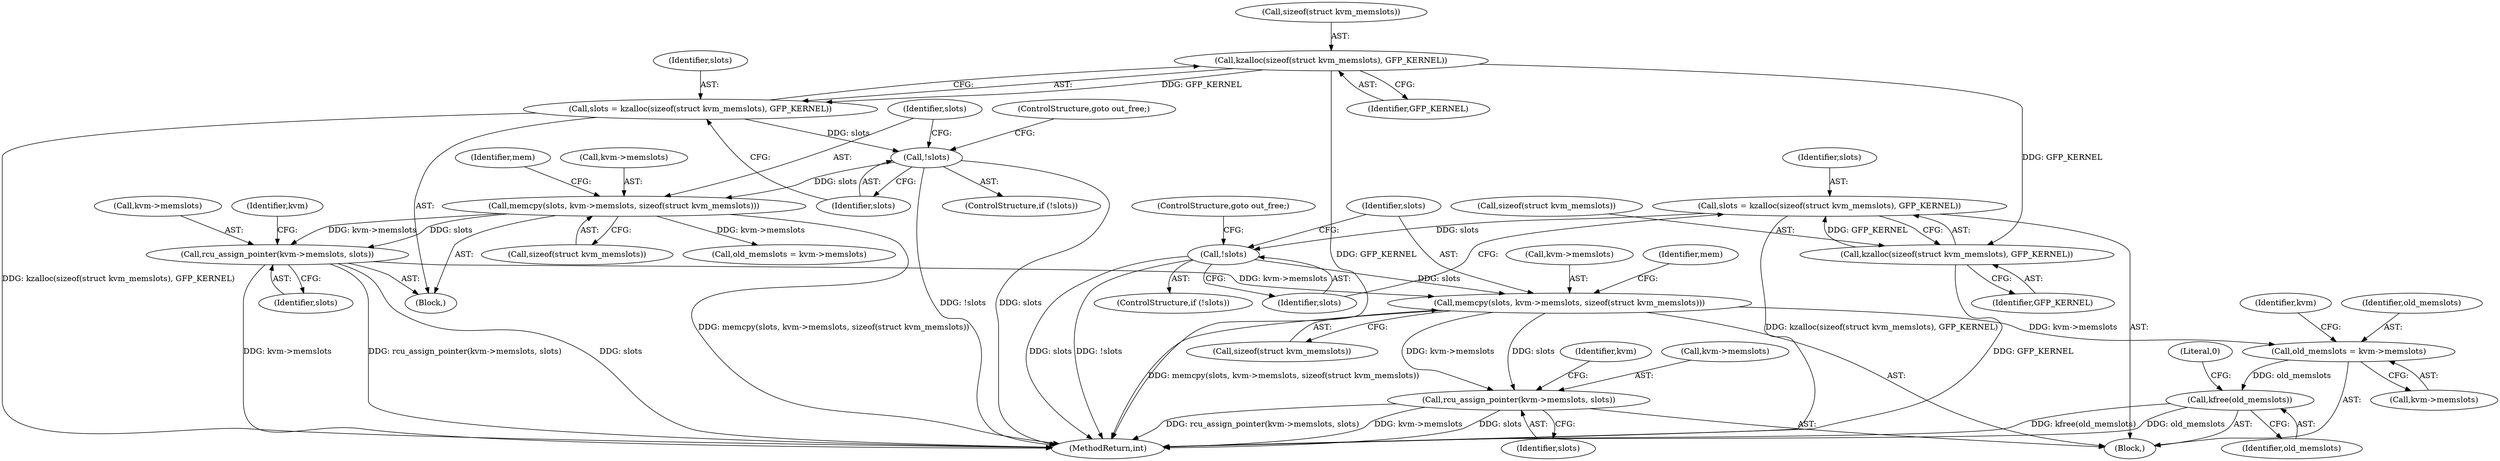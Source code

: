 digraph "0_linux_fa3d315a4ce2c0891cdde262562e710d95fba19e@API" {
"1000561" [label="(Call,memcpy(slots, kvm->memslots, sizeof(struct kvm_memslots)))"];
"1000558" [label="(Call,!slots)"];
"1000551" [label="(Call,slots = kzalloc(sizeof(struct kvm_memslots), GFP_KERNEL))"];
"1000553" [label="(Call,kzalloc(sizeof(struct kvm_memslots), GFP_KERNEL))"];
"1000472" [label="(Call,kzalloc(sizeof(struct kvm_memslots), GFP_KERNEL))"];
"1000524" [label="(Call,rcu_assign_pointer(kvm->memslots, slots))"];
"1000480" [label="(Call,memcpy(slots, kvm->memslots, sizeof(struct kvm_memslots)))"];
"1000477" [label="(Call,!slots)"];
"1000470" [label="(Call,slots = kzalloc(sizeof(struct kvm_memslots), GFP_KERNEL))"];
"1000615" [label="(Call,old_memslots = kvm->memslots)"];
"1000635" [label="(Call,kfree(old_memslots))"];
"1000620" [label="(Call,rcu_assign_pointer(kvm->memslots, slots))"];
"1000479" [label="(ControlStructure,goto out_free;)"];
"1000117" [label="(Block,)"];
"1000636" [label="(Identifier,old_memslots)"];
"1000477" [label="(Call,!slots)"];
"1000563" [label="(Call,kvm->memslots)"];
"1000476" [label="(ControlStructure,if (!slots))"];
"1000560" [label="(ControlStructure,goto out_free;)"];
"1000532" [label="(Identifier,kvm)"];
"1000528" [label="(Identifier,slots)"];
"1000485" [label="(Call,sizeof(struct kvm_memslots))"];
"1000622" [label="(Identifier,kvm)"];
"1000615" [label="(Call,old_memslots = kvm->memslots)"];
"1000558" [label="(Call,!slots)"];
"1000524" [label="(Call,rcu_assign_pointer(kvm->memslots, slots))"];
"1000480" [label="(Call,memcpy(slots, kvm->memslots, sizeof(struct kvm_memslots)))"];
"1000616" [label="(Identifier,old_memslots)"];
"1000551" [label="(Call,slots = kzalloc(sizeof(struct kvm_memslots), GFP_KERNEL))"];
"1000465" [label="(Block,)"];
"1000566" [label="(Call,sizeof(struct kvm_memslots))"];
"1000490" [label="(Identifier,mem)"];
"1000562" [label="(Identifier,slots)"];
"1000471" [label="(Identifier,slots)"];
"1000475" [label="(Identifier,GFP_KERNEL)"];
"1000470" [label="(Call,slots = kzalloc(sizeof(struct kvm_memslots), GFP_KERNEL))"];
"1000621" [label="(Call,kvm->memslots)"];
"1000643" [label="(MethodReturn,int)"];
"1000628" [label="(Identifier,kvm)"];
"1000556" [label="(Identifier,GFP_KERNEL)"];
"1000561" [label="(Call,memcpy(slots, kvm->memslots, sizeof(struct kvm_memslots)))"];
"1000557" [label="(ControlStructure,if (!slots))"];
"1000553" [label="(Call,kzalloc(sizeof(struct kvm_memslots), GFP_KERNEL))"];
"1000481" [label="(Identifier,slots)"];
"1000624" [label="(Identifier,slots)"];
"1000519" [label="(Call,old_memslots = kvm->memslots)"];
"1000559" [label="(Identifier,slots)"];
"1000478" [label="(Identifier,slots)"];
"1000472" [label="(Call,kzalloc(sizeof(struct kvm_memslots), GFP_KERNEL))"];
"1000571" [label="(Identifier,mem)"];
"1000552" [label="(Identifier,slots)"];
"1000525" [label="(Call,kvm->memslots)"];
"1000638" [label="(Literal,0)"];
"1000635" [label="(Call,kfree(old_memslots))"];
"1000482" [label="(Call,kvm->memslots)"];
"1000473" [label="(Call,sizeof(struct kvm_memslots))"];
"1000617" [label="(Call,kvm->memslots)"];
"1000620" [label="(Call,rcu_assign_pointer(kvm->memslots, slots))"];
"1000554" [label="(Call,sizeof(struct kvm_memslots))"];
"1000561" -> "1000117"  [label="AST: "];
"1000561" -> "1000566"  [label="CFG: "];
"1000562" -> "1000561"  [label="AST: "];
"1000563" -> "1000561"  [label="AST: "];
"1000566" -> "1000561"  [label="AST: "];
"1000571" -> "1000561"  [label="CFG: "];
"1000561" -> "1000643"  [label="DDG: memcpy(slots, kvm->memslots, sizeof(struct kvm_memslots))"];
"1000558" -> "1000561"  [label="DDG: slots"];
"1000524" -> "1000561"  [label="DDG: kvm->memslots"];
"1000561" -> "1000615"  [label="DDG: kvm->memslots"];
"1000561" -> "1000620"  [label="DDG: kvm->memslots"];
"1000561" -> "1000620"  [label="DDG: slots"];
"1000558" -> "1000557"  [label="AST: "];
"1000558" -> "1000559"  [label="CFG: "];
"1000559" -> "1000558"  [label="AST: "];
"1000560" -> "1000558"  [label="CFG: "];
"1000562" -> "1000558"  [label="CFG: "];
"1000558" -> "1000643"  [label="DDG: !slots"];
"1000558" -> "1000643"  [label="DDG: slots"];
"1000551" -> "1000558"  [label="DDG: slots"];
"1000551" -> "1000117"  [label="AST: "];
"1000551" -> "1000553"  [label="CFG: "];
"1000552" -> "1000551"  [label="AST: "];
"1000553" -> "1000551"  [label="AST: "];
"1000559" -> "1000551"  [label="CFG: "];
"1000551" -> "1000643"  [label="DDG: kzalloc(sizeof(struct kvm_memslots), GFP_KERNEL)"];
"1000553" -> "1000551"  [label="DDG: GFP_KERNEL"];
"1000553" -> "1000556"  [label="CFG: "];
"1000554" -> "1000553"  [label="AST: "];
"1000556" -> "1000553"  [label="AST: "];
"1000553" -> "1000643"  [label="DDG: GFP_KERNEL"];
"1000472" -> "1000553"  [label="DDG: GFP_KERNEL"];
"1000472" -> "1000470"  [label="AST: "];
"1000472" -> "1000475"  [label="CFG: "];
"1000473" -> "1000472"  [label="AST: "];
"1000475" -> "1000472"  [label="AST: "];
"1000470" -> "1000472"  [label="CFG: "];
"1000472" -> "1000643"  [label="DDG: GFP_KERNEL"];
"1000472" -> "1000470"  [label="DDG: GFP_KERNEL"];
"1000524" -> "1000465"  [label="AST: "];
"1000524" -> "1000528"  [label="CFG: "];
"1000525" -> "1000524"  [label="AST: "];
"1000528" -> "1000524"  [label="AST: "];
"1000532" -> "1000524"  [label="CFG: "];
"1000524" -> "1000643"  [label="DDG: kvm->memslots"];
"1000524" -> "1000643"  [label="DDG: rcu_assign_pointer(kvm->memslots, slots)"];
"1000524" -> "1000643"  [label="DDG: slots"];
"1000480" -> "1000524"  [label="DDG: kvm->memslots"];
"1000480" -> "1000524"  [label="DDG: slots"];
"1000480" -> "1000465"  [label="AST: "];
"1000480" -> "1000485"  [label="CFG: "];
"1000481" -> "1000480"  [label="AST: "];
"1000482" -> "1000480"  [label="AST: "];
"1000485" -> "1000480"  [label="AST: "];
"1000490" -> "1000480"  [label="CFG: "];
"1000480" -> "1000643"  [label="DDG: memcpy(slots, kvm->memslots, sizeof(struct kvm_memslots))"];
"1000477" -> "1000480"  [label="DDG: slots"];
"1000480" -> "1000519"  [label="DDG: kvm->memslots"];
"1000477" -> "1000476"  [label="AST: "];
"1000477" -> "1000478"  [label="CFG: "];
"1000478" -> "1000477"  [label="AST: "];
"1000479" -> "1000477"  [label="CFG: "];
"1000481" -> "1000477"  [label="CFG: "];
"1000477" -> "1000643"  [label="DDG: !slots"];
"1000477" -> "1000643"  [label="DDG: slots"];
"1000470" -> "1000477"  [label="DDG: slots"];
"1000470" -> "1000465"  [label="AST: "];
"1000471" -> "1000470"  [label="AST: "];
"1000478" -> "1000470"  [label="CFG: "];
"1000470" -> "1000643"  [label="DDG: kzalloc(sizeof(struct kvm_memslots), GFP_KERNEL)"];
"1000615" -> "1000117"  [label="AST: "];
"1000615" -> "1000617"  [label="CFG: "];
"1000616" -> "1000615"  [label="AST: "];
"1000617" -> "1000615"  [label="AST: "];
"1000622" -> "1000615"  [label="CFG: "];
"1000615" -> "1000635"  [label="DDG: old_memslots"];
"1000635" -> "1000117"  [label="AST: "];
"1000635" -> "1000636"  [label="CFG: "];
"1000636" -> "1000635"  [label="AST: "];
"1000638" -> "1000635"  [label="CFG: "];
"1000635" -> "1000643"  [label="DDG: kfree(old_memslots)"];
"1000635" -> "1000643"  [label="DDG: old_memslots"];
"1000620" -> "1000117"  [label="AST: "];
"1000620" -> "1000624"  [label="CFG: "];
"1000621" -> "1000620"  [label="AST: "];
"1000624" -> "1000620"  [label="AST: "];
"1000628" -> "1000620"  [label="CFG: "];
"1000620" -> "1000643"  [label="DDG: kvm->memslots"];
"1000620" -> "1000643"  [label="DDG: slots"];
"1000620" -> "1000643"  [label="DDG: rcu_assign_pointer(kvm->memslots, slots)"];
}
